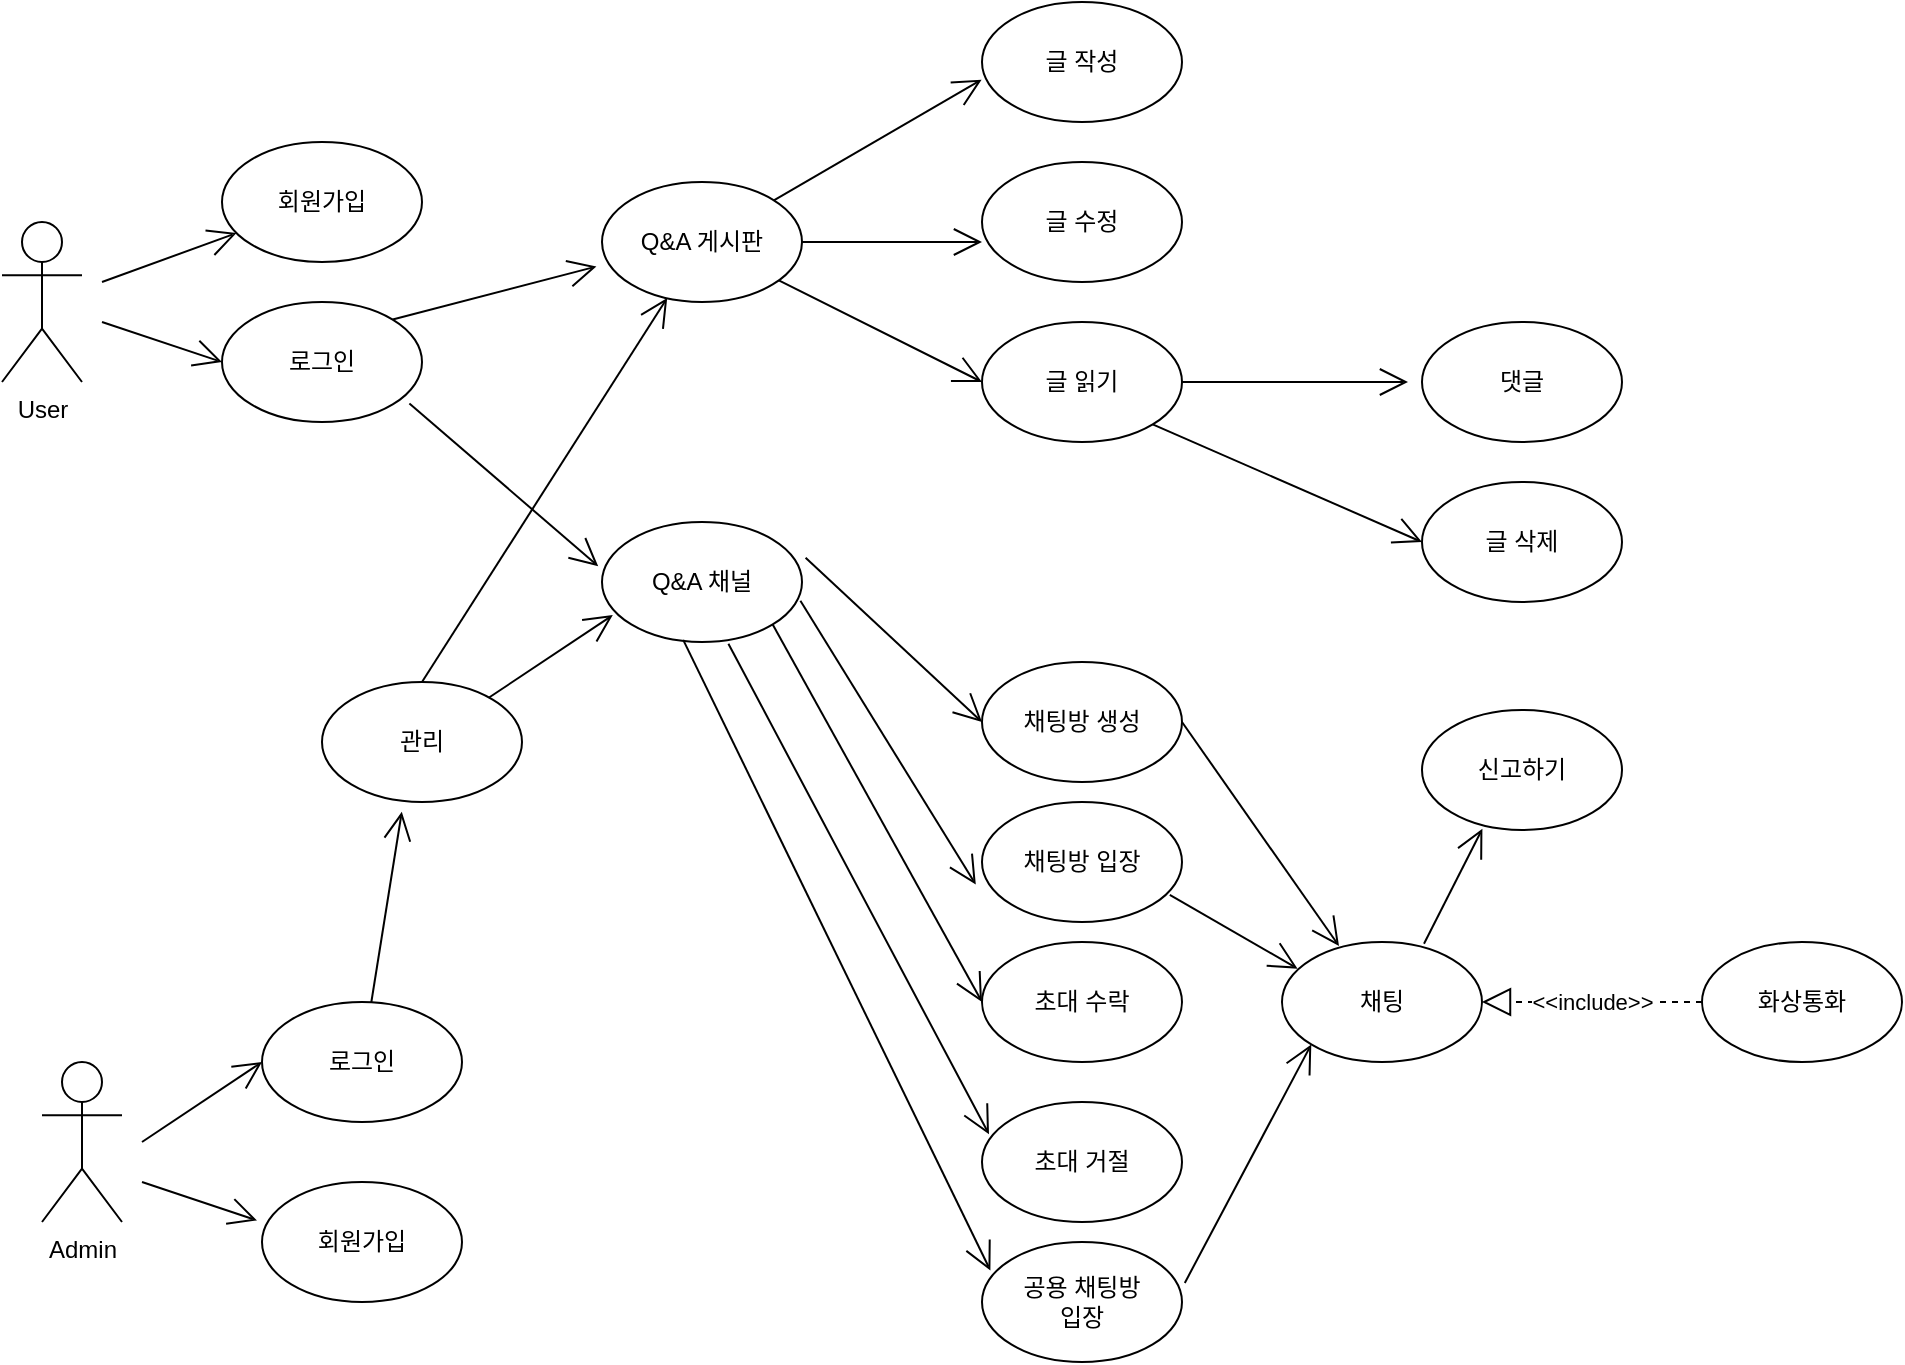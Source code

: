 <mxfile version="15.2.7" type="device"><diagram id="RI-cH8yBFMlO0CB0sUp_" name="Page-1"><mxGraphModel dx="1221" dy="644" grid="1" gridSize="10" guides="1" tooltips="1" connect="1" arrows="1" fold="1" page="1" pageScale="1" pageWidth="1169" pageHeight="827" math="0" shadow="0"><root><mxCell id="0"/><mxCell id="1" parent="0"/><mxCell id="4hgyxYRNyeSDfL4xsluc-1" value="User" style="shape=umlActor;verticalLabelPosition=bottom;verticalAlign=top;html=1;" vertex="1" parent="1"><mxGeometry x="20" y="110" width="40" height="80" as="geometry"/></mxCell><mxCell id="4hgyxYRNyeSDfL4xsluc-3" value="회원가입" style="ellipse;whiteSpace=wrap;html=1;" vertex="1" parent="1"><mxGeometry x="130" y="70" width="100" height="60" as="geometry"/></mxCell><mxCell id="4hgyxYRNyeSDfL4xsluc-4" value="로그인" style="ellipse;whiteSpace=wrap;html=1;" vertex="1" parent="1"><mxGeometry x="130" y="150" width="100" height="60" as="geometry"/></mxCell><mxCell id="4hgyxYRNyeSDfL4xsluc-6" value="채팅방 생성" style="ellipse;whiteSpace=wrap;html=1;" vertex="1" parent="1"><mxGeometry x="510" y="330" width="100" height="60" as="geometry"/></mxCell><mxCell id="4hgyxYRNyeSDfL4xsluc-7" value="" style="endArrow=open;endFill=1;endSize=12;html=1;" edge="1" parent="1" target="4hgyxYRNyeSDfL4xsluc-3"><mxGeometry width="160" relative="1" as="geometry"><mxPoint x="70" y="140" as="sourcePoint"/><mxPoint x="150" y="114" as="targetPoint"/></mxGeometry></mxCell><mxCell id="4hgyxYRNyeSDfL4xsluc-8" value="" style="endArrow=open;endFill=1;endSize=12;html=1;" edge="1" parent="1"><mxGeometry width="160" relative="1" as="geometry"><mxPoint x="70" y="160" as="sourcePoint"/><mxPoint x="130" y="180" as="targetPoint"/></mxGeometry></mxCell><mxCell id="4hgyxYRNyeSDfL4xsluc-9" value="" style="endArrow=open;endFill=1;endSize=12;html=1;entryX=-0.028;entryY=0.704;entryDx=0;entryDy=0;entryPerimeter=0;exitX=1;exitY=0;exitDx=0;exitDy=0;" edge="1" parent="1" source="4hgyxYRNyeSDfL4xsluc-4" target="4hgyxYRNyeSDfL4xsluc-12"><mxGeometry width="160" relative="1" as="geometry"><mxPoint x="260" y="179.41" as="sourcePoint"/><mxPoint x="330" y="130" as="targetPoint"/></mxGeometry></mxCell><mxCell id="4hgyxYRNyeSDfL4xsluc-12" value="Q&amp;amp;A 게시판" style="ellipse;whiteSpace=wrap;html=1;" vertex="1" parent="1"><mxGeometry x="320" y="90" width="100" height="60" as="geometry"/></mxCell><mxCell id="4hgyxYRNyeSDfL4xsluc-13" value="Q&amp;amp;A 채널" style="ellipse;whiteSpace=wrap;html=1;" vertex="1" parent="1"><mxGeometry x="320" y="260" width="100" height="60" as="geometry"/></mxCell><mxCell id="4hgyxYRNyeSDfL4xsluc-14" value="" style="endArrow=open;endFill=1;endSize=12;html=1;exitX=0.937;exitY=0.845;exitDx=0;exitDy=0;exitPerimeter=0;entryX=-0.019;entryY=0.369;entryDx=0;entryDy=0;entryPerimeter=0;" edge="1" parent="1" source="4hgyxYRNyeSDfL4xsluc-4" target="4hgyxYRNyeSDfL4xsluc-13"><mxGeometry width="160" relative="1" as="geometry"><mxPoint x="260" y="190" as="sourcePoint"/><mxPoint x="300" y="210" as="targetPoint"/></mxGeometry></mxCell><mxCell id="4hgyxYRNyeSDfL4xsluc-16" value="" style="endArrow=open;endFill=1;endSize=12;html=1;entryX=0;entryY=0.5;entryDx=0;entryDy=0;exitX=1.018;exitY=0.298;exitDx=0;exitDy=0;exitPerimeter=0;" edge="1" parent="1" source="4hgyxYRNyeSDfL4xsluc-13" target="4hgyxYRNyeSDfL4xsluc-6"><mxGeometry width="160" relative="1" as="geometry"><mxPoint x="390" y="180" as="sourcePoint"/><mxPoint x="470" y="210" as="targetPoint"/></mxGeometry></mxCell><mxCell id="4hgyxYRNyeSDfL4xsluc-19" value="채팅방 입장" style="ellipse;whiteSpace=wrap;html=1;" vertex="1" parent="1"><mxGeometry x="510" y="400" width="100" height="60" as="geometry"/></mxCell><mxCell id="4hgyxYRNyeSDfL4xsluc-20" value="Admin" style="shape=umlActor;verticalLabelPosition=bottom;verticalAlign=top;html=1;" vertex="1" parent="1"><mxGeometry x="40" y="530" width="40" height="80" as="geometry"/></mxCell><mxCell id="4hgyxYRNyeSDfL4xsluc-21" value="회원가입" style="ellipse;whiteSpace=wrap;html=1;" vertex="1" parent="1"><mxGeometry x="150" y="590" width="100" height="60" as="geometry"/></mxCell><mxCell id="4hgyxYRNyeSDfL4xsluc-22" value="로그인" style="ellipse;whiteSpace=wrap;html=1;" vertex="1" parent="1"><mxGeometry x="150" y="500" width="100" height="60" as="geometry"/></mxCell><mxCell id="4hgyxYRNyeSDfL4xsluc-23" value="" style="endArrow=open;endFill=1;endSize=12;html=1;entryX=0;entryY=0.5;entryDx=0;entryDy=0;" edge="1" parent="1" target="4hgyxYRNyeSDfL4xsluc-22"><mxGeometry width="160" relative="1" as="geometry"><mxPoint x="90" y="570" as="sourcePoint"/><mxPoint x="140" y="530" as="targetPoint"/></mxGeometry></mxCell><mxCell id="4hgyxYRNyeSDfL4xsluc-24" value="" style="endArrow=open;endFill=1;endSize=12;html=1;entryX=-0.025;entryY=0.32;entryDx=0;entryDy=0;entryPerimeter=0;" edge="1" parent="1" target="4hgyxYRNyeSDfL4xsluc-21"><mxGeometry width="160" relative="1" as="geometry"><mxPoint x="90" y="590" as="sourcePoint"/><mxPoint x="140" y="590" as="targetPoint"/></mxGeometry></mxCell><mxCell id="4hgyxYRNyeSDfL4xsluc-25" value="관리" style="ellipse;whiteSpace=wrap;html=1;" vertex="1" parent="1"><mxGeometry x="180" y="340" width="100" height="60" as="geometry"/></mxCell><mxCell id="4hgyxYRNyeSDfL4xsluc-27" value="" style="endArrow=open;endFill=1;endSize=12;html=1;entryX=0;entryY=0.5;entryDx=0;entryDy=0;exitX=1;exitY=1;exitDx=0;exitDy=0;" edge="1" parent="1" source="4hgyxYRNyeSDfL4xsluc-13" target="4hgyxYRNyeSDfL4xsluc-30"><mxGeometry width="160" relative="1" as="geometry"><mxPoint x="370" y="306" as="sourcePoint"/><mxPoint x="480" y="289" as="targetPoint"/></mxGeometry></mxCell><mxCell id="4hgyxYRNyeSDfL4xsluc-28" value="" style="endArrow=open;endFill=1;endSize=12;html=1;entryX=0.054;entryY=0.776;entryDx=0;entryDy=0;entryPerimeter=0;" edge="1" parent="1" source="4hgyxYRNyeSDfL4xsluc-25" target="4hgyxYRNyeSDfL4xsluc-13"><mxGeometry width="160" relative="1" as="geometry"><mxPoint x="320" y="350" as="sourcePoint"/><mxPoint x="510" y="550" as="targetPoint"/></mxGeometry></mxCell><mxCell id="4hgyxYRNyeSDfL4xsluc-29" value="" style="endArrow=open;endFill=1;endSize=12;html=1;entryX=0.399;entryY=1.082;entryDx=0;entryDy=0;entryPerimeter=0;" edge="1" parent="1" source="4hgyxYRNyeSDfL4xsluc-22" target="4hgyxYRNyeSDfL4xsluc-25"><mxGeometry width="160" relative="1" as="geometry"><mxPoint x="250" y="500" as="sourcePoint"/><mxPoint x="480" y="350" as="targetPoint"/></mxGeometry></mxCell><mxCell id="4hgyxYRNyeSDfL4xsluc-30" value="초대 수락" style="ellipse;whiteSpace=wrap;html=1;" vertex="1" parent="1"><mxGeometry x="510" y="470" width="100" height="60" as="geometry"/></mxCell><mxCell id="4hgyxYRNyeSDfL4xsluc-31" value="초대 거절" style="ellipse;whiteSpace=wrap;html=1;" vertex="1" parent="1"><mxGeometry x="510" y="550" width="100" height="60" as="geometry"/></mxCell><mxCell id="4hgyxYRNyeSDfL4xsluc-32" value="" style="endArrow=open;endFill=1;endSize=12;html=1;entryX=0.035;entryY=0.269;entryDx=0;entryDy=0;entryPerimeter=0;exitX=0.632;exitY=1.014;exitDx=0;exitDy=0;exitPerimeter=0;" edge="1" parent="1" source="4hgyxYRNyeSDfL4xsluc-13" target="4hgyxYRNyeSDfL4xsluc-31"><mxGeometry width="160" relative="1" as="geometry"><mxPoint x="350" y="317" as="sourcePoint"/><mxPoint x="480" y="379" as="targetPoint"/></mxGeometry></mxCell><mxCell id="4hgyxYRNyeSDfL4xsluc-33" value="" style="endArrow=open;endFill=1;endSize=12;html=1;exitX=0.992;exitY=0.657;exitDx=0;exitDy=0;entryX=-0.031;entryY=0.688;entryDx=0;entryDy=0;entryPerimeter=0;exitPerimeter=0;" edge="1" parent="1" source="4hgyxYRNyeSDfL4xsluc-13" target="4hgyxYRNyeSDfL4xsluc-19"><mxGeometry width="160" relative="1" as="geometry"><mxPoint x="320" y="340" as="sourcePoint"/><mxPoint x="470" y="190" as="targetPoint"/></mxGeometry></mxCell><mxCell id="4hgyxYRNyeSDfL4xsluc-34" value="공용 채팅방&lt;br&gt;입장" style="ellipse;whiteSpace=wrap;html=1;" vertex="1" parent="1"><mxGeometry x="510" y="620" width="100" height="60" as="geometry"/></mxCell><mxCell id="4hgyxYRNyeSDfL4xsluc-35" value="" style="endArrow=open;endFill=1;endSize=12;html=1;entryX=0.042;entryY=0.238;entryDx=0;entryDy=0;entryPerimeter=0;exitX=0.406;exitY=0.982;exitDx=0;exitDy=0;exitPerimeter=0;" edge="1" parent="1" source="4hgyxYRNyeSDfL4xsluc-13" target="4hgyxYRNyeSDfL4xsluc-34"><mxGeometry width="160" relative="1" as="geometry"><mxPoint x="320" y="320" as="sourcePoint"/><mxPoint x="480" y="370" as="targetPoint"/></mxGeometry></mxCell><mxCell id="4hgyxYRNyeSDfL4xsluc-36" value="채팅" style="ellipse;whiteSpace=wrap;html=1;" vertex="1" parent="1"><mxGeometry x="660" y="470" width="100" height="60" as="geometry"/></mxCell><mxCell id="4hgyxYRNyeSDfL4xsluc-37" value="" style="endArrow=open;endFill=1;endSize=12;html=1;exitX=1;exitY=0.5;exitDx=0;exitDy=0;entryX=0.285;entryY=0.033;entryDx=0;entryDy=0;entryPerimeter=0;" edge="1" parent="1" source="4hgyxYRNyeSDfL4xsluc-6" target="4hgyxYRNyeSDfL4xsluc-36"><mxGeometry width="160" relative="1" as="geometry"><mxPoint x="350" y="610" as="sourcePoint"/><mxPoint x="685" y="470" as="targetPoint"/></mxGeometry></mxCell><mxCell id="4hgyxYRNyeSDfL4xsluc-38" value="" style="endArrow=open;endFill=1;endSize=12;html=1;exitX=0.939;exitY=0.773;exitDx=0;exitDy=0;entryX=0.078;entryY=0.222;entryDx=0;entryDy=0;entryPerimeter=0;exitPerimeter=0;" edge="1" parent="1" source="4hgyxYRNyeSDfL4xsluc-19" target="4hgyxYRNyeSDfL4xsluc-36"><mxGeometry width="160" relative="1" as="geometry"><mxPoint x="350" y="610" as="sourcePoint"/><mxPoint x="659" y="480" as="targetPoint"/></mxGeometry></mxCell><mxCell id="4hgyxYRNyeSDfL4xsluc-39" value="" style="endArrow=open;endFill=1;endSize=12;html=1;exitX=1.014;exitY=0.341;exitDx=0;exitDy=0;exitPerimeter=0;entryX=0;entryY=1;entryDx=0;entryDy=0;" edge="1" parent="1" source="4hgyxYRNyeSDfL4xsluc-34" target="4hgyxYRNyeSDfL4xsluc-36"><mxGeometry width="160" relative="1" as="geometry"><mxPoint x="350" y="610" as="sourcePoint"/><mxPoint x="675" y="530" as="targetPoint"/></mxGeometry></mxCell><mxCell id="4hgyxYRNyeSDfL4xsluc-40" value="화상통화" style="ellipse;whiteSpace=wrap;html=1;" vertex="1" parent="1"><mxGeometry x="870" y="470" width="100" height="60" as="geometry"/></mxCell><mxCell id="4hgyxYRNyeSDfL4xsluc-41" value="&amp;lt;&amp;lt;include&amp;gt;&amp;gt;" style="endArrow=block;dashed=1;endFill=0;endSize=12;html=1;entryX=1;entryY=0.5;entryDx=0;entryDy=0;exitX=0;exitY=0.5;exitDx=0;exitDy=0;" edge="1" parent="1" source="4hgyxYRNyeSDfL4xsluc-40" target="4hgyxYRNyeSDfL4xsluc-36"><mxGeometry width="160" relative="1" as="geometry"><mxPoint x="840" y="410" as="sourcePoint"/><mxPoint x="820" y="470" as="targetPoint"/></mxGeometry></mxCell><mxCell id="4hgyxYRNyeSDfL4xsluc-44" value="글 작성" style="ellipse;whiteSpace=wrap;html=1;" vertex="1" parent="1"><mxGeometry x="510" width="100" height="60" as="geometry"/></mxCell><mxCell id="4hgyxYRNyeSDfL4xsluc-45" value="글 수정" style="ellipse;whiteSpace=wrap;html=1;" vertex="1" parent="1"><mxGeometry x="510" y="80" width="100" height="60" as="geometry"/></mxCell><mxCell id="4hgyxYRNyeSDfL4xsluc-46" value="글 읽기" style="ellipse;whiteSpace=wrap;html=1;" vertex="1" parent="1"><mxGeometry x="510" y="160" width="100" height="60" as="geometry"/></mxCell><mxCell id="4hgyxYRNyeSDfL4xsluc-49" value="글 삭제" style="ellipse;whiteSpace=wrap;html=1;" vertex="1" parent="1"><mxGeometry x="730" y="240" width="100" height="60" as="geometry"/></mxCell><mxCell id="4hgyxYRNyeSDfL4xsluc-50" value="" style="endArrow=open;endFill=1;endSize=12;html=1;entryX=-0.002;entryY=0.647;entryDx=0;entryDy=0;entryPerimeter=0;" edge="1" parent="1" source="4hgyxYRNyeSDfL4xsluc-12" target="4hgyxYRNyeSDfL4xsluc-44"><mxGeometry width="160" relative="1" as="geometry"><mxPoint x="320" y="310" as="sourcePoint"/><mxPoint x="480" y="310" as="targetPoint"/></mxGeometry></mxCell><mxCell id="4hgyxYRNyeSDfL4xsluc-51" value="" style="endArrow=open;endFill=1;endSize=12;html=1;exitX=1;exitY=0.5;exitDx=0;exitDy=0;" edge="1" parent="1" source="4hgyxYRNyeSDfL4xsluc-12"><mxGeometry width="160" relative="1" as="geometry"><mxPoint x="320" y="310" as="sourcePoint"/><mxPoint x="510" y="120" as="targetPoint"/></mxGeometry></mxCell><mxCell id="4hgyxYRNyeSDfL4xsluc-52" value="" style="endArrow=open;endFill=1;endSize=12;html=1;entryX=0;entryY=0.5;entryDx=0;entryDy=0;" edge="1" parent="1" source="4hgyxYRNyeSDfL4xsluc-12" target="4hgyxYRNyeSDfL4xsluc-46"><mxGeometry width="160" relative="1" as="geometry"><mxPoint x="320" y="310" as="sourcePoint"/><mxPoint x="480" y="310" as="targetPoint"/></mxGeometry></mxCell><mxCell id="4hgyxYRNyeSDfL4xsluc-53" value="" style="endArrow=open;endFill=1;endSize=12;html=1;entryX=0;entryY=0.5;entryDx=0;entryDy=0;exitX=1;exitY=1;exitDx=0;exitDy=0;" edge="1" parent="1" source="4hgyxYRNyeSDfL4xsluc-46" target="4hgyxYRNyeSDfL4xsluc-49"><mxGeometry width="160" relative="1" as="geometry"><mxPoint x="320" y="310" as="sourcePoint"/><mxPoint x="480" y="310" as="targetPoint"/></mxGeometry></mxCell><mxCell id="4hgyxYRNyeSDfL4xsluc-55" value="신고하기" style="ellipse;whiteSpace=wrap;html=1;" vertex="1" parent="1"><mxGeometry x="730" y="354" width="100" height="60" as="geometry"/></mxCell><mxCell id="4hgyxYRNyeSDfL4xsluc-56" value="" style="endArrow=open;endFill=1;endSize=12;html=1;entryX=0.302;entryY=0.99;entryDx=0;entryDy=0;exitX=0.71;exitY=0.014;exitDx=0;exitDy=0;exitPerimeter=0;entryPerimeter=0;" edge="1" parent="1" source="4hgyxYRNyeSDfL4xsluc-36" target="4hgyxYRNyeSDfL4xsluc-55"><mxGeometry width="160" relative="1" as="geometry"><mxPoint x="320" y="550" as="sourcePoint"/><mxPoint x="480" y="550" as="targetPoint"/></mxGeometry></mxCell><mxCell id="4hgyxYRNyeSDfL4xsluc-57" value="댓글" style="ellipse;whiteSpace=wrap;html=1;" vertex="1" parent="1"><mxGeometry x="730" y="160" width="100" height="60" as="geometry"/></mxCell><mxCell id="4hgyxYRNyeSDfL4xsluc-59" value="" style="endArrow=open;endFill=1;endSize=12;html=1;exitX=1;exitY=0.5;exitDx=0;exitDy=0;" edge="1" parent="1" source="4hgyxYRNyeSDfL4xsluc-46"><mxGeometry width="160" relative="1" as="geometry"><mxPoint x="320" y="310" as="sourcePoint"/><mxPoint x="723" y="190" as="targetPoint"/></mxGeometry></mxCell><mxCell id="4hgyxYRNyeSDfL4xsluc-62" value="" style="endArrow=open;endFill=1;endSize=12;html=1;exitX=0.5;exitY=0;exitDx=0;exitDy=0;entryX=0.326;entryY=0.967;entryDx=0;entryDy=0;entryPerimeter=0;" edge="1" parent="1" source="4hgyxYRNyeSDfL4xsluc-25" target="4hgyxYRNyeSDfL4xsluc-12"><mxGeometry width="160" relative="1" as="geometry"><mxPoint x="320" y="430" as="sourcePoint"/><mxPoint x="480" y="430" as="targetPoint"/></mxGeometry></mxCell></root></mxGraphModel></diagram></mxfile>